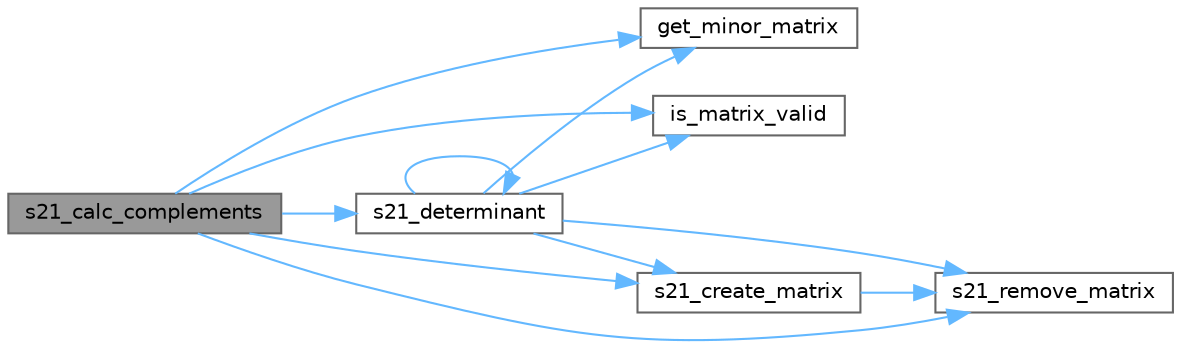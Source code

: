 digraph "s21_calc_complements"
{
 // LATEX_PDF_SIZE
  bgcolor="transparent";
  edge [fontname=Helvetica,fontsize=10,labelfontname=Helvetica,labelfontsize=10];
  node [fontname=Helvetica,fontsize=10,shape=box,height=0.2,width=0.4];
  rankdir="LR";
  Node1 [id="Node000001",label="s21_calc_complements",height=0.2,width=0.4,color="gray40", fillcolor="grey60", style="filled", fontcolor="black",tooltip="Вычисляет матрицу алгебраических дополнений."];
  Node1 -> Node2 [id="edge1_Node000001_Node000002",color="steelblue1",style="solid",tooltip=" "];
  Node2 [id="Node000002",label="get_minor_matrix",height=0.2,width=0.4,color="grey40", fillcolor="white", style="filled",URL="$s21__matrix_8c.html#ad0f646f72453f127ab099735d14377c0",tooltip="Создает минорную матрицу, исключая заданную строку и столбец."];
  Node1 -> Node3 [id="edge2_Node000001_Node000003",color="steelblue1",style="solid",tooltip=" "];
  Node3 [id="Node000003",label="is_matrix_valid",height=0.2,width=0.4,color="grey40", fillcolor="white", style="filled",URL="$s21__matrix_8c.html#a8607e5041297f423db89ce899f0af7e0",tooltip="Проверяет, является ли матрица корректной."];
  Node1 -> Node4 [id="edge3_Node000001_Node000004",color="steelblue1",style="solid",tooltip=" "];
  Node4 [id="Node000004",label="s21_create_matrix",height=0.2,width=0.4,color="grey40", fillcolor="white", style="filled",URL="$group__matrix__core.html#ga59fdb6ff4aeb96dc381c8f8986af2bd4",tooltip="Создает матрицу заданного размера."];
  Node4 -> Node5 [id="edge4_Node000004_Node000005",color="steelblue1",style="solid",tooltip=" "];
  Node5 [id="Node000005",label="s21_remove_matrix",height=0.2,width=0.4,color="grey40", fillcolor="white", style="filled",URL="$group__matrix__core.html#gaad8337ad12e6dae5bdbbaf1d3b35e140",tooltip="Освобождает память, выделенную под матрицу."];
  Node1 -> Node6 [id="edge5_Node000001_Node000006",color="steelblue1",style="solid",tooltip=" "];
  Node6 [id="Node000006",label="s21_determinant",height=0.2,width=0.4,color="grey40", fillcolor="white", style="filled",URL="$group__matrix__algebra.html#gad1aa328504824fe335a97917c33e41b6",tooltip="Вычисляет определитель матрицы."];
  Node6 -> Node2 [id="edge6_Node000006_Node000002",color="steelblue1",style="solid",tooltip=" "];
  Node6 -> Node3 [id="edge7_Node000006_Node000003",color="steelblue1",style="solid",tooltip=" "];
  Node6 -> Node4 [id="edge8_Node000006_Node000004",color="steelblue1",style="solid",tooltip=" "];
  Node6 -> Node6 [id="edge9_Node000006_Node000006",color="steelblue1",style="solid",tooltip=" "];
  Node6 -> Node5 [id="edge10_Node000006_Node000005",color="steelblue1",style="solid",tooltip=" "];
  Node1 -> Node5 [id="edge11_Node000001_Node000005",color="steelblue1",style="solid",tooltip=" "];
}
